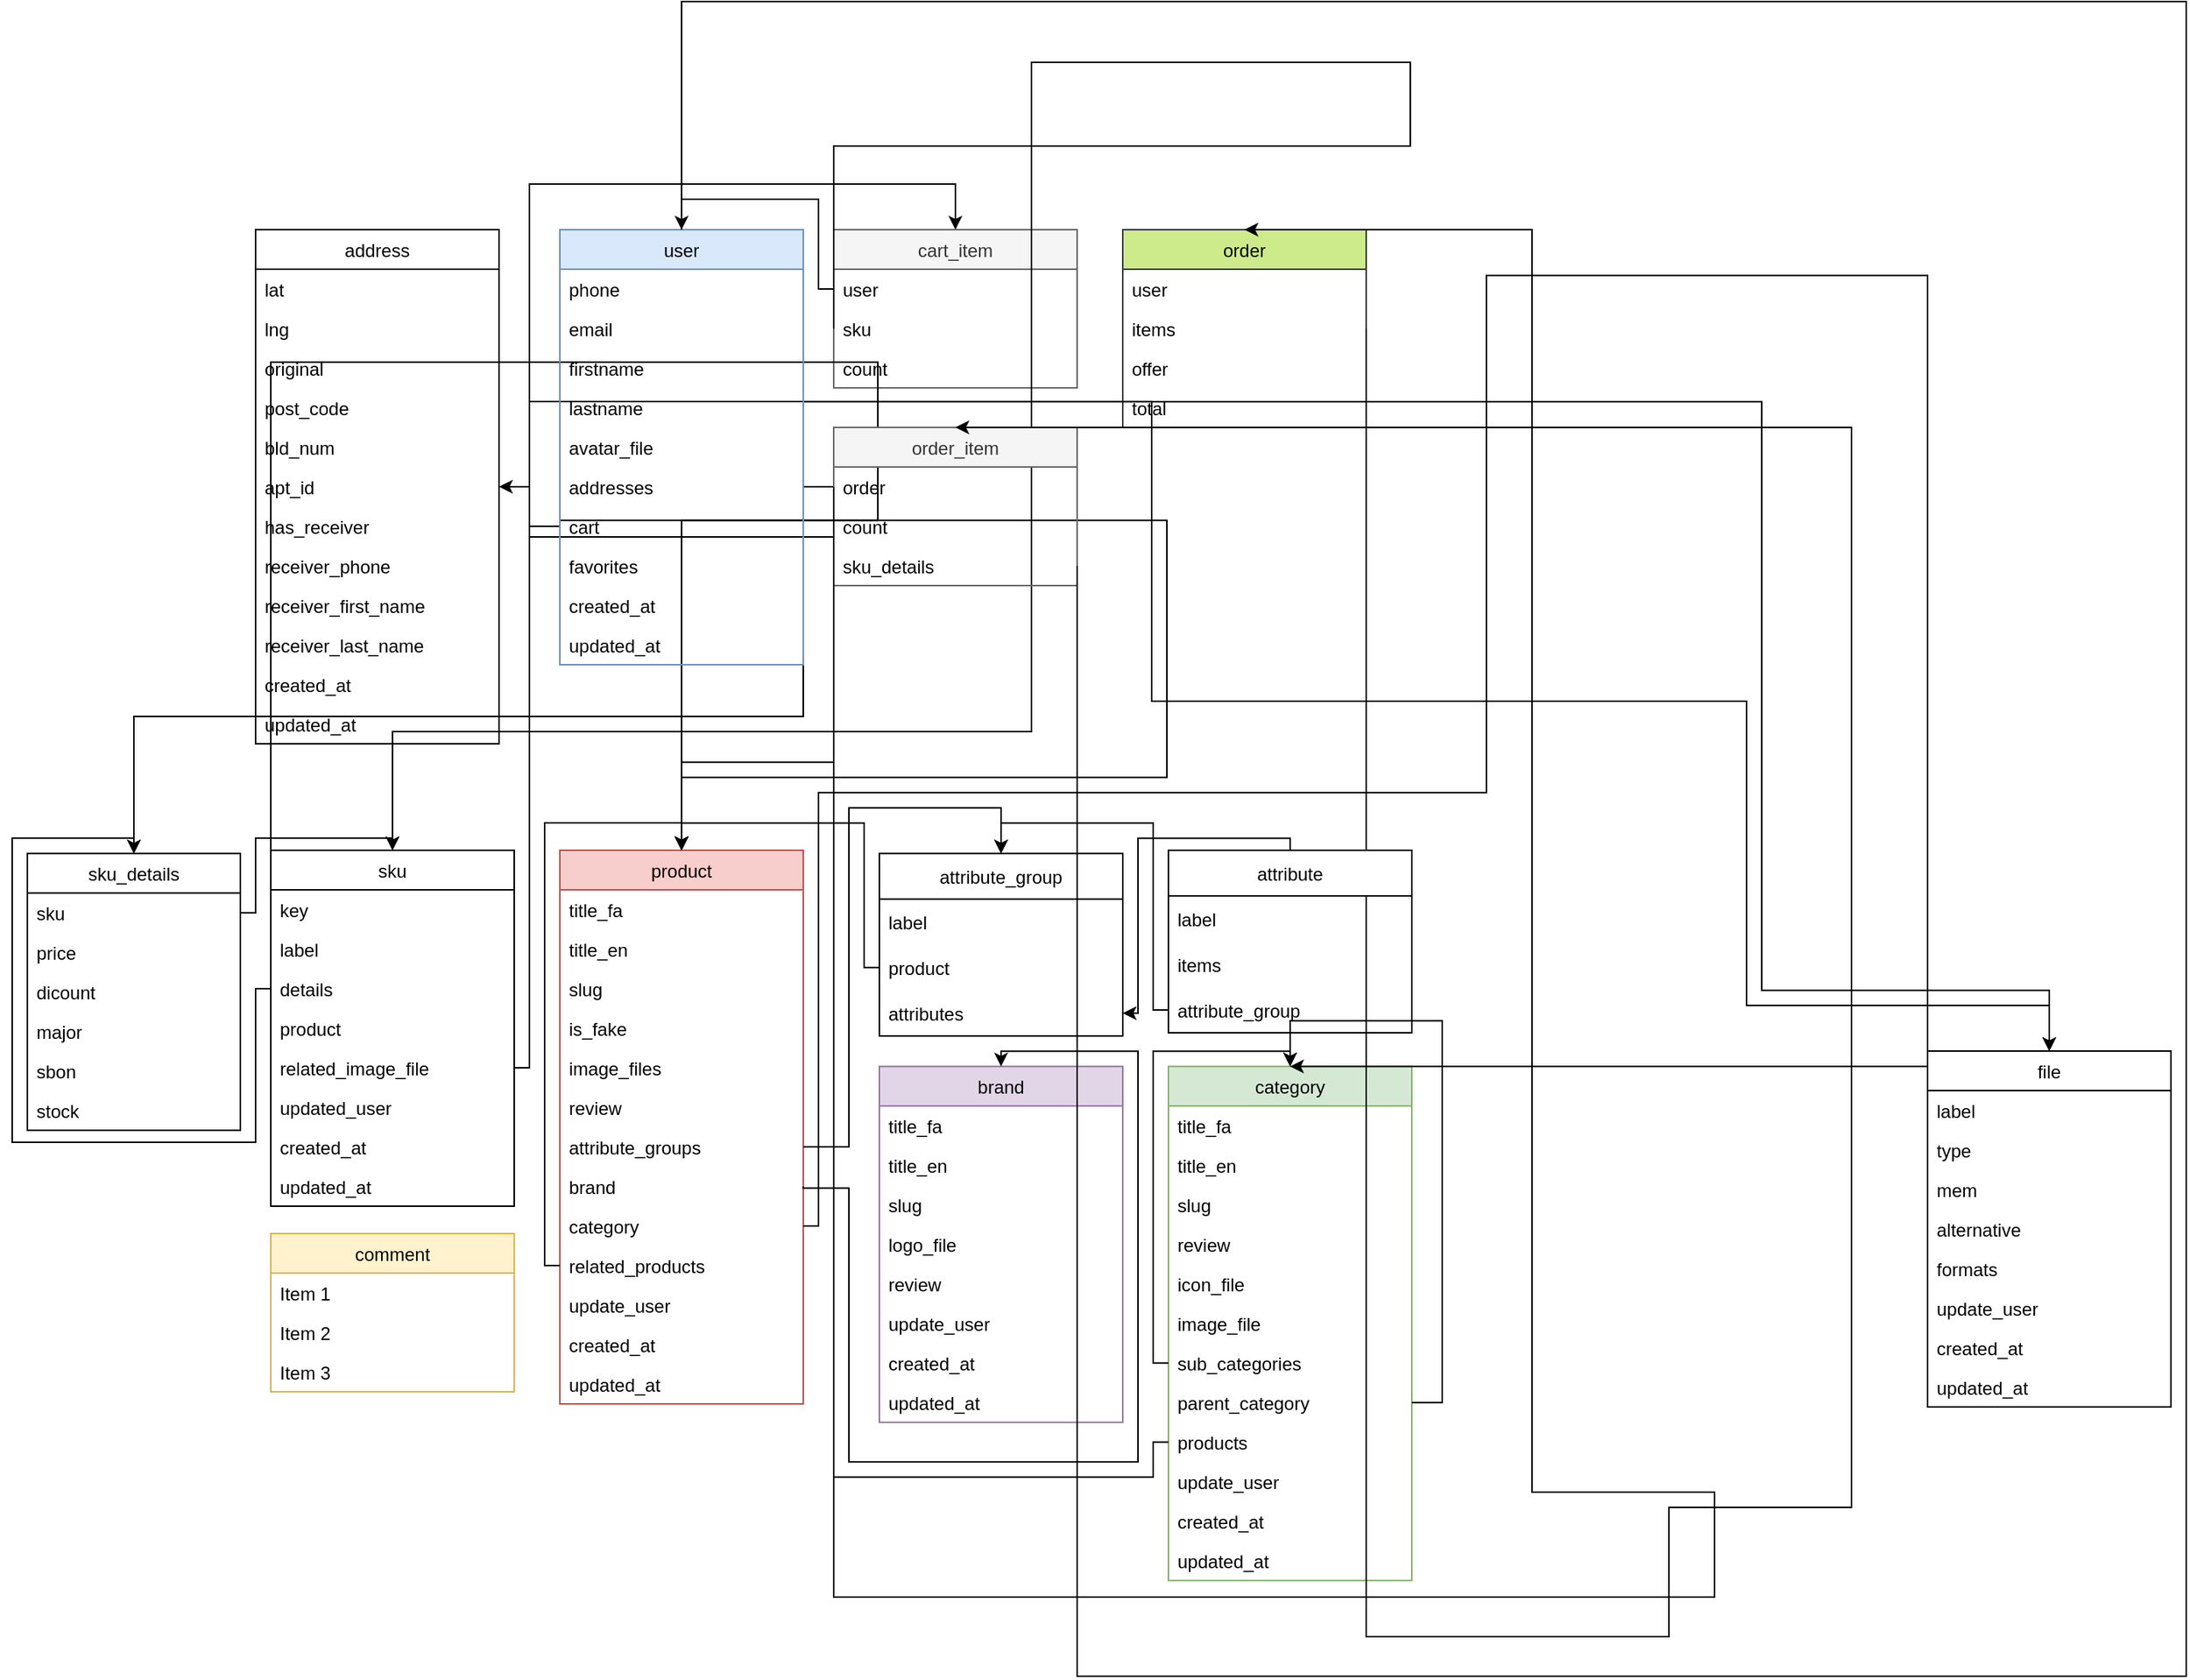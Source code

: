 <mxfile version="16.1.0" type="github">
  <diagram id="C5RBs43oDa-KdzZeNtuy" name="Page-1">
    <mxGraphModel dx="2568" dy="503" grid="1" gridSize="10" guides="1" tooltips="1" connect="1" arrows="1" fold="1" page="1" pageScale="1" pageWidth="1654" pageHeight="1169" math="0" shadow="0">
      <root>
        <mxCell id="WIyWlLk6GJQsqaUBKTNV-0" />
        <mxCell id="WIyWlLk6GJQsqaUBKTNV-1" parent="WIyWlLk6GJQsqaUBKTNV-0" />
        <mxCell id="AX2P9v-LNy21JHfI5INp-10" value="category" style="swimlane;fontStyle=0;childLayout=stackLayout;horizontal=1;startSize=26;fillColor=#d5e8d4;horizontalStack=0;resizeParent=1;resizeParentMax=0;resizeLast=0;collapsible=1;marginBottom=0;strokeColor=#82b366;" vertex="1" parent="WIyWlLk6GJQsqaUBKTNV-1">
          <mxGeometry x="710" y="780.13" width="160" height="338" as="geometry" />
        </mxCell>
        <mxCell id="AX2P9v-LNy21JHfI5INp-11" value="title_fa" style="text;strokeColor=none;fillColor=none;align=left;verticalAlign=top;spacingLeft=4;spacingRight=4;overflow=hidden;rotatable=0;points=[[0,0.5],[1,0.5]];portConstraint=eastwest;" vertex="1" parent="AX2P9v-LNy21JHfI5INp-10">
          <mxGeometry y="26" width="160" height="26" as="geometry" />
        </mxCell>
        <mxCell id="AX2P9v-LNy21JHfI5INp-12" value="title_en" style="text;strokeColor=none;fillColor=none;align=left;verticalAlign=top;spacingLeft=4;spacingRight=4;overflow=hidden;rotatable=0;points=[[0,0.5],[1,0.5]];portConstraint=eastwest;" vertex="1" parent="AX2P9v-LNy21JHfI5INp-10">
          <mxGeometry y="52" width="160" height="26" as="geometry" />
        </mxCell>
        <mxCell id="AX2P9v-LNy21JHfI5INp-13" value="slug" style="text;strokeColor=none;fillColor=none;align=left;verticalAlign=top;spacingLeft=4;spacingRight=4;overflow=hidden;rotatable=0;points=[[0,0.5],[1,0.5]];portConstraint=eastwest;" vertex="1" parent="AX2P9v-LNy21JHfI5INp-10">
          <mxGeometry y="78" width="160" height="26" as="geometry" />
        </mxCell>
        <mxCell id="rH6lZKR-5S6QWdBcWnSk-42" value="review" style="text;strokeColor=none;fillColor=none;align=left;verticalAlign=top;spacingLeft=4;spacingRight=4;overflow=hidden;rotatable=0;points=[[0,0.5],[1,0.5]];portConstraint=eastwest;" vertex="1" parent="AX2P9v-LNy21JHfI5INp-10">
          <mxGeometry y="104" width="160" height="26" as="geometry" />
        </mxCell>
        <mxCell id="rH6lZKR-5S6QWdBcWnSk-41" style="edgeStyle=orthogonalEdgeStyle;rounded=0;orthogonalLoop=1;jettySize=auto;html=1;exitX=1;exitY=0.5;exitDx=0;exitDy=0;entryX=0.5;entryY=0;entryDx=0;entryDy=0;" edge="1" parent="AX2P9v-LNy21JHfI5INp-10" source="rH6lZKR-5S6QWdBcWnSk-38" target="AX2P9v-LNy21JHfI5INp-10">
          <mxGeometry relative="1" as="geometry">
            <Array as="points">
              <mxPoint x="180" y="221" />
              <mxPoint x="180" y="-30" />
              <mxPoint x="80" y="-30" />
            </Array>
          </mxGeometry>
        </mxCell>
        <mxCell id="rH6lZKR-5S6QWdBcWnSk-46" value="icon_file" style="text;strokeColor=none;fillColor=none;align=left;verticalAlign=top;spacingLeft=4;spacingRight=4;overflow=hidden;rotatable=0;points=[[0,0.5],[1,0.5]];portConstraint=eastwest;" vertex="1" parent="AX2P9v-LNy21JHfI5INp-10">
          <mxGeometry y="130" width="160" height="26" as="geometry" />
        </mxCell>
        <mxCell id="rH6lZKR-5S6QWdBcWnSk-44" value="image_file" style="text;strokeColor=none;fillColor=none;align=left;verticalAlign=top;spacingLeft=4;spacingRight=4;overflow=hidden;rotatable=0;points=[[0,0.5],[1,0.5]];portConstraint=eastwest;" vertex="1" parent="AX2P9v-LNy21JHfI5INp-10">
          <mxGeometry y="156" width="160" height="26" as="geometry" />
        </mxCell>
        <mxCell id="rH6lZKR-5S6QWdBcWnSk-39" value="sub_categories" style="text;strokeColor=none;fillColor=none;align=left;verticalAlign=top;spacingLeft=4;spacingRight=4;overflow=hidden;rotatable=0;points=[[0,0.5],[1,0.5]];portConstraint=eastwest;" vertex="1" parent="AX2P9v-LNy21JHfI5INp-10">
          <mxGeometry y="182" width="160" height="26" as="geometry" />
        </mxCell>
        <mxCell id="rH6lZKR-5S6QWdBcWnSk-38" value="parent_category" style="text;strokeColor=none;fillColor=none;align=left;verticalAlign=top;spacingLeft=4;spacingRight=4;overflow=hidden;rotatable=0;points=[[0,0.5],[1,0.5]];portConstraint=eastwest;" vertex="1" parent="AX2P9v-LNy21JHfI5INp-10">
          <mxGeometry y="208" width="160" height="26" as="geometry" />
        </mxCell>
        <mxCell id="rH6lZKR-5S6QWdBcWnSk-104" value="products" style="text;strokeColor=none;fillColor=none;align=left;verticalAlign=top;spacingLeft=4;spacingRight=4;overflow=hidden;rotatable=0;points=[[0,0.5],[1,0.5]];portConstraint=eastwest;" vertex="1" parent="AX2P9v-LNy21JHfI5INp-10">
          <mxGeometry y="234" width="160" height="26" as="geometry" />
        </mxCell>
        <mxCell id="rH6lZKR-5S6QWdBcWnSk-56" value="update_user" style="text;strokeColor=none;fillColor=none;align=left;verticalAlign=top;spacingLeft=4;spacingRight=4;overflow=hidden;rotatable=0;points=[[0,0.5],[1,0.5]];portConstraint=eastwest;" vertex="1" parent="AX2P9v-LNy21JHfI5INp-10">
          <mxGeometry y="260" width="160" height="26" as="geometry" />
        </mxCell>
        <mxCell id="rH6lZKR-5S6QWdBcWnSk-58" value="created_at" style="text;strokeColor=none;fillColor=none;align=left;verticalAlign=top;spacingLeft=4;spacingRight=4;overflow=hidden;rotatable=0;points=[[0,0.5],[1,0.5]];portConstraint=eastwest;" vertex="1" parent="AX2P9v-LNy21JHfI5INp-10">
          <mxGeometry y="286" width="160" height="26" as="geometry" />
        </mxCell>
        <mxCell id="rH6lZKR-5S6QWdBcWnSk-57" value="updated_at" style="text;strokeColor=none;fillColor=none;align=left;verticalAlign=top;spacingLeft=4;spacingRight=4;overflow=hidden;rotatable=0;points=[[0,0.5],[1,0.5]];portConstraint=eastwest;" vertex="1" parent="AX2P9v-LNy21JHfI5INp-10">
          <mxGeometry y="312" width="160" height="26" as="geometry" />
        </mxCell>
        <mxCell id="rH6lZKR-5S6QWdBcWnSk-40" style="edgeStyle=orthogonalEdgeStyle;rounded=0;orthogonalLoop=1;jettySize=auto;html=1;entryX=0.5;entryY=0;entryDx=0;entryDy=0;" edge="1" parent="AX2P9v-LNy21JHfI5INp-10" target="AX2P9v-LNy21JHfI5INp-10">
          <mxGeometry relative="1" as="geometry">
            <mxPoint y="195" as="sourcePoint" />
            <Array as="points">
              <mxPoint x="-10" y="195" />
              <mxPoint x="-10" y="-10" />
              <mxPoint x="80" y="-10" />
            </Array>
          </mxGeometry>
        </mxCell>
        <mxCell id="AX2P9v-LNy21JHfI5INp-14" value="comment" style="swimlane;fontStyle=0;childLayout=stackLayout;horizontal=1;startSize=26;fillColor=#fff2cc;horizontalStack=0;resizeParent=1;resizeParentMax=0;resizeLast=0;collapsible=1;marginBottom=0;strokeColor=#d6b656;" vertex="1" parent="WIyWlLk6GJQsqaUBKTNV-1">
          <mxGeometry x="120" y="890.0" width="160" height="104" as="geometry" />
        </mxCell>
        <mxCell id="AX2P9v-LNy21JHfI5INp-15" value="Item 1" style="text;strokeColor=none;fillColor=none;align=left;verticalAlign=top;spacingLeft=4;spacingRight=4;overflow=hidden;rotatable=0;points=[[0,0.5],[1,0.5]];portConstraint=eastwest;" vertex="1" parent="AX2P9v-LNy21JHfI5INp-14">
          <mxGeometry y="26" width="160" height="26" as="geometry" />
        </mxCell>
        <mxCell id="AX2P9v-LNy21JHfI5INp-16" value="Item 2" style="text;strokeColor=none;fillColor=none;align=left;verticalAlign=top;spacingLeft=4;spacingRight=4;overflow=hidden;rotatable=0;points=[[0,0.5],[1,0.5]];portConstraint=eastwest;" vertex="1" parent="AX2P9v-LNy21JHfI5INp-14">
          <mxGeometry y="52" width="160" height="26" as="geometry" />
        </mxCell>
        <mxCell id="AX2P9v-LNy21JHfI5INp-17" value="Item 3" style="text;strokeColor=none;fillColor=none;align=left;verticalAlign=top;spacingLeft=4;spacingRight=4;overflow=hidden;rotatable=0;points=[[0,0.5],[1,0.5]];portConstraint=eastwest;" vertex="1" parent="AX2P9v-LNy21JHfI5INp-14">
          <mxGeometry y="78" width="160" height="26" as="geometry" />
        </mxCell>
        <mxCell id="AX2P9v-LNy21JHfI5INp-18" value="brand" style="swimlane;fontStyle=0;childLayout=stackLayout;horizontal=1;startSize=26;fillColor=#e1d5e7;horizontalStack=0;resizeParent=1;resizeParentMax=0;resizeLast=0;collapsible=1;marginBottom=0;strokeColor=#9673a6;" vertex="1" parent="WIyWlLk6GJQsqaUBKTNV-1">
          <mxGeometry x="520" y="780.13" width="160" height="234" as="geometry" />
        </mxCell>
        <mxCell id="AX2P9v-LNy21JHfI5INp-19" value="title_fa" style="text;strokeColor=none;fillColor=none;align=left;verticalAlign=top;spacingLeft=4;spacingRight=4;overflow=hidden;rotatable=0;points=[[0,0.5],[1,0.5]];portConstraint=eastwest;" vertex="1" parent="AX2P9v-LNy21JHfI5INp-18">
          <mxGeometry y="26" width="160" height="26" as="geometry" />
        </mxCell>
        <mxCell id="AX2P9v-LNy21JHfI5INp-20" value="title_en" style="text;strokeColor=none;fillColor=none;align=left;verticalAlign=top;spacingLeft=4;spacingRight=4;overflow=hidden;rotatable=0;points=[[0,0.5],[1,0.5]];portConstraint=eastwest;" vertex="1" parent="AX2P9v-LNy21JHfI5INp-18">
          <mxGeometry y="52" width="160" height="26" as="geometry" />
        </mxCell>
        <mxCell id="AX2P9v-LNy21JHfI5INp-21" value="slug" style="text;strokeColor=none;fillColor=none;align=left;verticalAlign=top;spacingLeft=4;spacingRight=4;overflow=hidden;rotatable=0;points=[[0,0.5],[1,0.5]];portConstraint=eastwest;" vertex="1" parent="AX2P9v-LNy21JHfI5INp-18">
          <mxGeometry y="78" width="160" height="26" as="geometry" />
        </mxCell>
        <mxCell id="rH6lZKR-5S6QWdBcWnSk-47" value="logo_file" style="text;strokeColor=none;fillColor=none;align=left;verticalAlign=top;spacingLeft=4;spacingRight=4;overflow=hidden;rotatable=0;points=[[0,0.5],[1,0.5]];portConstraint=eastwest;" vertex="1" parent="AX2P9v-LNy21JHfI5INp-18">
          <mxGeometry y="104" width="160" height="26" as="geometry" />
        </mxCell>
        <mxCell id="rH6lZKR-5S6QWdBcWnSk-43" value="review" style="text;strokeColor=none;fillColor=none;align=left;verticalAlign=top;spacingLeft=4;spacingRight=4;overflow=hidden;rotatable=0;points=[[0,0.5],[1,0.5]];portConstraint=eastwest;" vertex="1" parent="AX2P9v-LNy21JHfI5INp-18">
          <mxGeometry y="130" width="160" height="26" as="geometry" />
        </mxCell>
        <mxCell id="rH6lZKR-5S6QWdBcWnSk-55" value="update_user" style="text;strokeColor=none;fillColor=none;align=left;verticalAlign=top;spacingLeft=4;spacingRight=4;overflow=hidden;rotatable=0;points=[[0,0.5],[1,0.5]];portConstraint=eastwest;" vertex="1" parent="AX2P9v-LNy21JHfI5INp-18">
          <mxGeometry y="156" width="160" height="26" as="geometry" />
        </mxCell>
        <mxCell id="rH6lZKR-5S6QWdBcWnSk-54" value="created_at" style="text;strokeColor=none;fillColor=none;align=left;verticalAlign=top;spacingLeft=4;spacingRight=4;overflow=hidden;rotatable=0;points=[[0,0.5],[1,0.5]];portConstraint=eastwest;" vertex="1" parent="AX2P9v-LNy21JHfI5INp-18">
          <mxGeometry y="182" width="160" height="26" as="geometry" />
        </mxCell>
        <mxCell id="rH6lZKR-5S6QWdBcWnSk-53" value="updated_at" style="text;strokeColor=none;fillColor=none;align=left;verticalAlign=top;spacingLeft=4;spacingRight=4;overflow=hidden;rotatable=0;points=[[0,0.5],[1,0.5]];portConstraint=eastwest;" vertex="1" parent="AX2P9v-LNy21JHfI5INp-18">
          <mxGeometry y="208" width="160" height="26" as="geometry" />
        </mxCell>
        <mxCell id="AX2P9v-LNy21JHfI5INp-22" value="address" style="swimlane;fontStyle=0;childLayout=stackLayout;horizontal=1;startSize=26;fillColor=none;horizontalStack=0;resizeParent=1;resizeParentMax=0;resizeLast=0;collapsible=1;marginBottom=0;" vertex="1" parent="WIyWlLk6GJQsqaUBKTNV-1">
          <mxGeometry x="110" y="230" width="160" height="338" as="geometry" />
        </mxCell>
        <mxCell id="AX2P9v-LNy21JHfI5INp-23" value="lat" style="text;strokeColor=none;fillColor=none;align=left;verticalAlign=top;spacingLeft=4;spacingRight=4;overflow=hidden;rotatable=0;points=[[0,0.5],[1,0.5]];portConstraint=eastwest;" vertex="1" parent="AX2P9v-LNy21JHfI5INp-22">
          <mxGeometry y="26" width="160" height="26" as="geometry" />
        </mxCell>
        <mxCell id="AX2P9v-LNy21JHfI5INp-24" value="lng" style="text;strokeColor=none;fillColor=none;align=left;verticalAlign=top;spacingLeft=4;spacingRight=4;overflow=hidden;rotatable=0;points=[[0,0.5],[1,0.5]];portConstraint=eastwest;" vertex="1" parent="AX2P9v-LNy21JHfI5INp-22">
          <mxGeometry y="52" width="160" height="26" as="geometry" />
        </mxCell>
        <mxCell id="AX2P9v-LNy21JHfI5INp-25" value="original" style="text;strokeColor=none;fillColor=none;align=left;verticalAlign=top;spacingLeft=4;spacingRight=4;overflow=hidden;rotatable=0;points=[[0,0.5],[1,0.5]];portConstraint=eastwest;" vertex="1" parent="AX2P9v-LNy21JHfI5INp-22">
          <mxGeometry y="78" width="160" height="26" as="geometry" />
        </mxCell>
        <mxCell id="rH6lZKR-5S6QWdBcWnSk-69" value="post_code" style="text;strokeColor=none;fillColor=none;align=left;verticalAlign=top;spacingLeft=4;spacingRight=4;overflow=hidden;rotatable=0;points=[[0,0.5],[1,0.5]];portConstraint=eastwest;" vertex="1" parent="AX2P9v-LNy21JHfI5INp-22">
          <mxGeometry y="104" width="160" height="26" as="geometry" />
        </mxCell>
        <mxCell id="rH6lZKR-5S6QWdBcWnSk-71" value="bld_num" style="text;strokeColor=none;fillColor=none;align=left;verticalAlign=top;spacingLeft=4;spacingRight=4;overflow=hidden;rotatable=0;points=[[0,0.5],[1,0.5]];portConstraint=eastwest;" vertex="1" parent="AX2P9v-LNy21JHfI5INp-22">
          <mxGeometry y="130" width="160" height="26" as="geometry" />
        </mxCell>
        <mxCell id="rH6lZKR-5S6QWdBcWnSk-70" value="apt_id" style="text;strokeColor=none;fillColor=none;align=left;verticalAlign=top;spacingLeft=4;spacingRight=4;overflow=hidden;rotatable=0;points=[[0,0.5],[1,0.5]];portConstraint=eastwest;" vertex="1" parent="AX2P9v-LNy21JHfI5INp-22">
          <mxGeometry y="156" width="160" height="26" as="geometry" />
        </mxCell>
        <mxCell id="rH6lZKR-5S6QWdBcWnSk-73" value="has_receiver" style="text;strokeColor=none;fillColor=none;align=left;verticalAlign=top;spacingLeft=4;spacingRight=4;overflow=hidden;rotatable=0;points=[[0,0.5],[1,0.5]];portConstraint=eastwest;" vertex="1" parent="AX2P9v-LNy21JHfI5INp-22">
          <mxGeometry y="182" width="160" height="26" as="geometry" />
        </mxCell>
        <mxCell id="rH6lZKR-5S6QWdBcWnSk-75" value="receiver_phone" style="text;strokeColor=none;fillColor=none;align=left;verticalAlign=top;spacingLeft=4;spacingRight=4;overflow=hidden;rotatable=0;points=[[0,0.5],[1,0.5]];portConstraint=eastwest;" vertex="1" parent="AX2P9v-LNy21JHfI5INp-22">
          <mxGeometry y="208" width="160" height="26" as="geometry" />
        </mxCell>
        <mxCell id="rH6lZKR-5S6QWdBcWnSk-72" value="receiver_first_name" style="text;strokeColor=none;fillColor=none;align=left;verticalAlign=top;spacingLeft=4;spacingRight=4;overflow=hidden;rotatable=0;points=[[0,0.5],[1,0.5]];portConstraint=eastwest;" vertex="1" parent="AX2P9v-LNy21JHfI5INp-22">
          <mxGeometry y="234" width="160" height="26" as="geometry" />
        </mxCell>
        <mxCell id="rH6lZKR-5S6QWdBcWnSk-74" value="receiver_last_name" style="text;strokeColor=none;fillColor=none;align=left;verticalAlign=top;spacingLeft=4;spacingRight=4;overflow=hidden;rotatable=0;points=[[0,0.5],[1,0.5]];portConstraint=eastwest;" vertex="1" parent="AX2P9v-LNy21JHfI5INp-22">
          <mxGeometry y="260" width="160" height="26" as="geometry" />
        </mxCell>
        <mxCell id="rH6lZKR-5S6QWdBcWnSk-86" value="created_at" style="text;strokeColor=none;fillColor=none;align=left;verticalAlign=top;spacingLeft=4;spacingRight=4;overflow=hidden;rotatable=0;points=[[0,0.5],[1,0.5]];portConstraint=eastwest;" vertex="1" parent="AX2P9v-LNy21JHfI5INp-22">
          <mxGeometry y="286" width="160" height="26" as="geometry" />
        </mxCell>
        <mxCell id="rH6lZKR-5S6QWdBcWnSk-85" value="updated_at" style="text;strokeColor=none;fillColor=none;align=left;verticalAlign=top;spacingLeft=4;spacingRight=4;overflow=hidden;rotatable=0;points=[[0,0.5],[1,0.5]];portConstraint=eastwest;" vertex="1" parent="AX2P9v-LNy21JHfI5INp-22">
          <mxGeometry y="312" width="160" height="26" as="geometry" />
        </mxCell>
        <mxCell id="AX2P9v-LNy21JHfI5INp-26" value="order" style="swimlane;fontStyle=0;childLayout=stackLayout;horizontal=1;startSize=26;fillColor=#cdeb8b;horizontalStack=0;resizeParent=1;resizeParentMax=0;resizeLast=0;collapsible=1;marginBottom=0;strokeColor=#36393d;" vertex="1" parent="WIyWlLk6GJQsqaUBKTNV-1">
          <mxGeometry x="680" y="230" width="160" height="130" as="geometry" />
        </mxCell>
        <mxCell id="AX2P9v-LNy21JHfI5INp-27" value="user" style="text;strokeColor=none;fillColor=none;align=left;verticalAlign=top;spacingLeft=4;spacingRight=4;overflow=hidden;rotatable=0;points=[[0,0.5],[1,0.5]];portConstraint=eastwest;" vertex="1" parent="AX2P9v-LNy21JHfI5INp-26">
          <mxGeometry y="26" width="160" height="26" as="geometry" />
        </mxCell>
        <mxCell id="rH6lZKR-5S6QWdBcWnSk-111" value="items" style="text;strokeColor=none;fillColor=none;align=left;verticalAlign=top;spacingLeft=4;spacingRight=4;overflow=hidden;rotatable=0;points=[[0,0.5],[1,0.5]];portConstraint=eastwest;" vertex="1" parent="AX2P9v-LNy21JHfI5INp-26">
          <mxGeometry y="52" width="160" height="26" as="geometry" />
        </mxCell>
        <mxCell id="AX2P9v-LNy21JHfI5INp-28" value="offer" style="text;strokeColor=none;fillColor=none;align=left;verticalAlign=top;spacingLeft=4;spacingRight=4;overflow=hidden;rotatable=0;points=[[0,0.5],[1,0.5]];portConstraint=eastwest;" vertex="1" parent="AX2P9v-LNy21JHfI5INp-26">
          <mxGeometry y="78" width="160" height="26" as="geometry" />
        </mxCell>
        <mxCell id="AX2P9v-LNy21JHfI5INp-29" value="total" style="text;strokeColor=none;fillColor=none;align=left;verticalAlign=top;spacingLeft=4;spacingRight=4;overflow=hidden;rotatable=0;points=[[0,0.5],[1,0.5]];portConstraint=eastwest;" vertex="1" parent="AX2P9v-LNy21JHfI5INp-26">
          <mxGeometry y="104" width="160" height="26" as="geometry" />
        </mxCell>
        <mxCell id="AX2P9v-LNy21JHfI5INp-30" value="sku" style="swimlane;fontStyle=0;childLayout=stackLayout;horizontal=1;startSize=26;fillColor=none;horizontalStack=0;resizeParent=1;resizeParentMax=0;resizeLast=0;collapsible=1;marginBottom=0;" vertex="1" parent="WIyWlLk6GJQsqaUBKTNV-1">
          <mxGeometry x="120" y="638.04" width="160" height="234" as="geometry" />
        </mxCell>
        <mxCell id="AX2P9v-LNy21JHfI5INp-31" value="key" style="text;strokeColor=none;fillColor=none;align=left;verticalAlign=top;spacingLeft=4;spacingRight=4;overflow=hidden;rotatable=0;points=[[0,0.5],[1,0.5]];portConstraint=eastwest;" vertex="1" parent="AX2P9v-LNy21JHfI5INp-30">
          <mxGeometry y="26" width="160" height="26" as="geometry" />
        </mxCell>
        <mxCell id="AX2P9v-LNy21JHfI5INp-32" value="label" style="text;strokeColor=none;fillColor=none;align=left;verticalAlign=top;spacingLeft=4;spacingRight=4;overflow=hidden;rotatable=0;points=[[0,0.5],[1,0.5]];portConstraint=eastwest;" vertex="1" parent="AX2P9v-LNy21JHfI5INp-30">
          <mxGeometry y="52" width="160" height="26" as="geometry" />
        </mxCell>
        <mxCell id="rH6lZKR-5S6QWdBcWnSk-26" value="details" style="text;strokeColor=none;fillColor=none;align=left;verticalAlign=top;spacingLeft=4;spacingRight=4;overflow=hidden;rotatable=0;points=[[0,0.5],[1,0.5]];portConstraint=eastwest;" vertex="1" parent="AX2P9v-LNy21JHfI5INp-30">
          <mxGeometry y="78" width="160" height="26" as="geometry" />
        </mxCell>
        <mxCell id="rH6lZKR-5S6QWdBcWnSk-32" value="product" style="text;strokeColor=none;fillColor=none;align=left;verticalAlign=top;spacingLeft=4;spacingRight=4;overflow=hidden;rotatable=0;points=[[0,0.5],[1,0.5]];portConstraint=eastwest;" vertex="1" parent="AX2P9v-LNy21JHfI5INp-30">
          <mxGeometry y="104" width="160" height="26" as="geometry" />
        </mxCell>
        <mxCell id="AX2P9v-LNy21JHfI5INp-33" value="related_image_file" style="text;strokeColor=none;fillColor=none;align=left;verticalAlign=top;spacingLeft=4;spacingRight=4;overflow=hidden;rotatable=0;points=[[0,0.5],[1,0.5]];portConstraint=eastwest;" vertex="1" parent="AX2P9v-LNy21JHfI5INp-30">
          <mxGeometry y="130" width="160" height="26" as="geometry" />
        </mxCell>
        <mxCell id="rH6lZKR-5S6QWdBcWnSk-66" value="updated_user" style="text;strokeColor=none;fillColor=none;align=left;verticalAlign=top;spacingLeft=4;spacingRight=4;overflow=hidden;rotatable=0;points=[[0,0.5],[1,0.5]];portConstraint=eastwest;" vertex="1" parent="AX2P9v-LNy21JHfI5INp-30">
          <mxGeometry y="156" width="160" height="26" as="geometry" />
        </mxCell>
        <mxCell id="rH6lZKR-5S6QWdBcWnSk-67" value="created_at" style="text;strokeColor=none;fillColor=none;align=left;verticalAlign=top;spacingLeft=4;spacingRight=4;overflow=hidden;rotatable=0;points=[[0,0.5],[1,0.5]];portConstraint=eastwest;" vertex="1" parent="AX2P9v-LNy21JHfI5INp-30">
          <mxGeometry y="182" width="160" height="26" as="geometry" />
        </mxCell>
        <mxCell id="rH6lZKR-5S6QWdBcWnSk-68" value="updated_at" style="text;strokeColor=none;fillColor=none;align=left;verticalAlign=top;spacingLeft=4;spacingRight=4;overflow=hidden;rotatable=0;points=[[0,0.5],[1,0.5]];portConstraint=eastwest;" vertex="1" parent="AX2P9v-LNy21JHfI5INp-30">
          <mxGeometry y="208" width="160" height="26" as="geometry" />
        </mxCell>
        <mxCell id="rH6lZKR-5S6QWdBcWnSk-4" value="cart_item" style="swimlane;fontStyle=0;childLayout=stackLayout;horizontal=1;startSize=26;horizontalStack=0;resizeParent=1;resizeParentMax=0;resizeLast=0;collapsible=1;marginBottom=0;fillColor=#f5f5f5;fontColor=#333333;strokeColor=#666666;" vertex="1" parent="WIyWlLk6GJQsqaUBKTNV-1">
          <mxGeometry x="490" y="230" width="160" height="104" as="geometry" />
        </mxCell>
        <mxCell id="rH6lZKR-5S6QWdBcWnSk-5" value="user" style="text;strokeColor=none;fillColor=none;align=left;verticalAlign=top;spacingLeft=4;spacingRight=4;overflow=hidden;rotatable=0;points=[[0,0.5],[1,0.5]];portConstraint=eastwest;" vertex="1" parent="rH6lZKR-5S6QWdBcWnSk-4">
          <mxGeometry y="26" width="160" height="26" as="geometry" />
        </mxCell>
        <mxCell id="rH6lZKR-5S6QWdBcWnSk-6" value="sku" style="text;strokeColor=none;fillColor=none;align=left;verticalAlign=top;spacingLeft=4;spacingRight=4;overflow=hidden;rotatable=0;points=[[0,0.5],[1,0.5]];portConstraint=eastwest;" vertex="1" parent="rH6lZKR-5S6QWdBcWnSk-4">
          <mxGeometry y="52" width="160" height="26" as="geometry" />
        </mxCell>
        <mxCell id="rH6lZKR-5S6QWdBcWnSk-7" value="count" style="text;strokeColor=none;fillColor=none;align=left;verticalAlign=top;spacingLeft=4;spacingRight=4;overflow=hidden;rotatable=0;points=[[0,0.5],[1,0.5]];portConstraint=eastwest;" vertex="1" parent="rH6lZKR-5S6QWdBcWnSk-4">
          <mxGeometry y="78" width="160" height="26" as="geometry" />
        </mxCell>
        <mxCell id="AX2P9v-LNy21JHfI5INp-2" value="product" style="swimlane;fontStyle=0;childLayout=stackLayout;horizontal=1;startSize=26;fillColor=#f8cecc;horizontalStack=0;resizeParent=1;resizeParentMax=0;resizeLast=0;collapsible=1;marginBottom=0;strokeColor=#b85450;" vertex="1" parent="WIyWlLk6GJQsqaUBKTNV-1">
          <mxGeometry x="310" y="638.04" width="160" height="364" as="geometry">
            <mxRectangle x="120" y="200" width="70" height="26" as="alternateBounds" />
          </mxGeometry>
        </mxCell>
        <mxCell id="AX2P9v-LNy21JHfI5INp-3" value="title_fa" style="text;strokeColor=none;fillColor=none;align=left;verticalAlign=top;spacingLeft=4;spacingRight=4;overflow=hidden;rotatable=0;points=[[0,0.5],[1,0.5]];portConstraint=eastwest;" vertex="1" parent="AX2P9v-LNy21JHfI5INp-2">
          <mxGeometry y="26" width="160" height="26" as="geometry" />
        </mxCell>
        <mxCell id="AX2P9v-LNy21JHfI5INp-4" value="title_en" style="text;strokeColor=none;fillColor=none;align=left;verticalAlign=top;spacingLeft=4;spacingRight=4;overflow=hidden;rotatable=0;points=[[0,0.5],[1,0.5]];portConstraint=eastwest;" vertex="1" parent="AX2P9v-LNy21JHfI5INp-2">
          <mxGeometry y="52" width="160" height="26" as="geometry" />
        </mxCell>
        <mxCell id="AX2P9v-LNy21JHfI5INp-5" value="slug" style="text;strokeColor=none;fillColor=none;align=left;verticalAlign=top;spacingLeft=4;spacingRight=4;overflow=hidden;rotatable=0;points=[[0,0.5],[1,0.5]];portConstraint=eastwest;" vertex="1" parent="AX2P9v-LNy21JHfI5INp-2">
          <mxGeometry y="78" width="160" height="26" as="geometry" />
        </mxCell>
        <mxCell id="rH6lZKR-5S6QWdBcWnSk-21" value="is_fake" style="text;strokeColor=none;fillColor=none;align=left;verticalAlign=top;spacingLeft=4;spacingRight=4;overflow=hidden;rotatable=0;points=[[0,0.5],[1,0.5]];portConstraint=eastwest;" vertex="1" parent="AX2P9v-LNy21JHfI5INp-2">
          <mxGeometry y="104" width="160" height="26" as="geometry" />
        </mxCell>
        <mxCell id="rH6lZKR-5S6QWdBcWnSk-45" value="image_files" style="text;strokeColor=none;fillColor=none;align=left;verticalAlign=top;spacingLeft=4;spacingRight=4;overflow=hidden;rotatable=0;points=[[0,0.5],[1,0.5]];portConstraint=eastwest;" vertex="1" parent="AX2P9v-LNy21JHfI5INp-2">
          <mxGeometry y="130" width="160" height="26" as="geometry" />
        </mxCell>
        <mxCell id="rH6lZKR-5S6QWdBcWnSk-16" value="review" style="text;strokeColor=none;fillColor=none;align=left;verticalAlign=top;spacingLeft=4;spacingRight=4;overflow=hidden;rotatable=0;points=[[0,0.5],[1,0.5]];portConstraint=eastwest;" vertex="1" parent="AX2P9v-LNy21JHfI5INp-2">
          <mxGeometry y="156" width="160" height="26" as="geometry" />
        </mxCell>
        <mxCell id="rH6lZKR-5S6QWdBcWnSk-125" value="attribute_groups" style="text;strokeColor=none;fillColor=none;align=left;verticalAlign=top;spacingLeft=4;spacingRight=4;overflow=hidden;rotatable=0;points=[[0,0.5],[1,0.5]];portConstraint=eastwest;" vertex="1" parent="AX2P9v-LNy21JHfI5INp-2">
          <mxGeometry y="182" width="160" height="26" as="geometry" />
        </mxCell>
        <mxCell id="rH6lZKR-5S6QWdBcWnSk-23" style="edgeStyle=orthogonalEdgeStyle;rounded=0;orthogonalLoop=1;jettySize=auto;html=1;entryX=0.5;entryY=0;entryDx=0;entryDy=0;exitX=0;exitY=0.5;exitDx=0;exitDy=0;" edge="1" parent="AX2P9v-LNy21JHfI5INp-2" source="rH6lZKR-5S6QWdBcWnSk-22" target="AX2P9v-LNy21JHfI5INp-2">
          <mxGeometry relative="1" as="geometry">
            <Array as="points">
              <mxPoint x="-10" y="273" />
              <mxPoint x="-10" y="-18" />
              <mxPoint x="80" y="-18" />
            </Array>
          </mxGeometry>
        </mxCell>
        <mxCell id="rH6lZKR-5S6QWdBcWnSk-24" value="brand" style="text;strokeColor=none;fillColor=none;align=left;verticalAlign=top;spacingLeft=4;spacingRight=4;overflow=hidden;rotatable=0;points=[[0,0.5],[1,0.5]];portConstraint=eastwest;" vertex="1" parent="AX2P9v-LNy21JHfI5INp-2">
          <mxGeometry y="208" width="160" height="26" as="geometry" />
        </mxCell>
        <mxCell id="rH6lZKR-5S6QWdBcWnSk-25" value="category" style="text;strokeColor=none;fillColor=none;align=left;verticalAlign=top;spacingLeft=4;spacingRight=4;overflow=hidden;rotatable=0;points=[[0,0.5],[1,0.5]];portConstraint=eastwest;" vertex="1" parent="AX2P9v-LNy21JHfI5INp-2">
          <mxGeometry y="234" width="160" height="26" as="geometry" />
        </mxCell>
        <mxCell id="rH6lZKR-5S6QWdBcWnSk-22" value="related_products" style="text;strokeColor=none;fillColor=none;align=left;verticalAlign=top;spacingLeft=4;spacingRight=4;overflow=hidden;rotatable=0;points=[[0,0.5],[1,0.5]];portConstraint=eastwest;" vertex="1" parent="AX2P9v-LNy21JHfI5INp-2">
          <mxGeometry y="260" width="160" height="26" as="geometry" />
        </mxCell>
        <mxCell id="rH6lZKR-5S6QWdBcWnSk-50" value="update_user" style="text;strokeColor=none;fillColor=none;align=left;verticalAlign=top;spacingLeft=4;spacingRight=4;overflow=hidden;rotatable=0;points=[[0,0.5],[1,0.5]];portConstraint=eastwest;" vertex="1" parent="AX2P9v-LNy21JHfI5INp-2">
          <mxGeometry y="286" width="160" height="26" as="geometry" />
        </mxCell>
        <mxCell id="rH6lZKR-5S6QWdBcWnSk-52" value="created_at" style="text;strokeColor=none;fillColor=none;align=left;verticalAlign=top;spacingLeft=4;spacingRight=4;overflow=hidden;rotatable=0;points=[[0,0.5],[1,0.5]];portConstraint=eastwest;" vertex="1" parent="AX2P9v-LNy21JHfI5INp-2">
          <mxGeometry y="312" width="160" height="26" as="geometry" />
        </mxCell>
        <mxCell id="rH6lZKR-5S6QWdBcWnSk-51" value="updated_at" style="text;strokeColor=none;fillColor=none;align=left;verticalAlign=top;spacingLeft=4;spacingRight=4;overflow=hidden;rotatable=0;points=[[0,0.5],[1,0.5]];portConstraint=eastwest;" vertex="1" parent="AX2P9v-LNy21JHfI5INp-2">
          <mxGeometry y="338" width="160" height="26" as="geometry" />
        </mxCell>
        <mxCell id="rH6lZKR-5S6QWdBcWnSk-17" value="file" style="swimlane;fontStyle=0;childLayout=stackLayout;horizontal=1;startSize=26;fillColor=none;horizontalStack=0;resizeParent=1;resizeParentMax=0;resizeLast=0;collapsible=1;marginBottom=0;" vertex="1" parent="WIyWlLk6GJQsqaUBKTNV-1">
          <mxGeometry x="1209" y="770.04" width="160" height="234" as="geometry" />
        </mxCell>
        <mxCell id="rH6lZKR-5S6QWdBcWnSk-18" value="label" style="text;strokeColor=none;fillColor=none;align=left;verticalAlign=top;spacingLeft=4;spacingRight=4;overflow=hidden;rotatable=0;points=[[0,0.5],[1,0.5]];portConstraint=eastwest;" vertex="1" parent="rH6lZKR-5S6QWdBcWnSk-17">
          <mxGeometry y="26" width="160" height="26" as="geometry" />
        </mxCell>
        <mxCell id="rH6lZKR-5S6QWdBcWnSk-35" value="type" style="text;strokeColor=none;fillColor=none;align=left;verticalAlign=top;spacingLeft=4;spacingRight=4;overflow=hidden;rotatable=0;points=[[0,0.5],[1,0.5]];portConstraint=eastwest;" vertex="1" parent="rH6lZKR-5S6QWdBcWnSk-17">
          <mxGeometry y="52" width="160" height="26" as="geometry" />
        </mxCell>
        <mxCell id="rH6lZKR-5S6QWdBcWnSk-36" value="mem" style="text;strokeColor=none;fillColor=none;align=left;verticalAlign=top;spacingLeft=4;spacingRight=4;overflow=hidden;rotatable=0;points=[[0,0.5],[1,0.5]];portConstraint=eastwest;" vertex="1" parent="rH6lZKR-5S6QWdBcWnSk-17">
          <mxGeometry y="78" width="160" height="26" as="geometry" />
        </mxCell>
        <mxCell id="rH6lZKR-5S6QWdBcWnSk-19" value="alternative" style="text;strokeColor=none;fillColor=none;align=left;verticalAlign=top;spacingLeft=4;spacingRight=4;overflow=hidden;rotatable=0;points=[[0,0.5],[1,0.5]];portConstraint=eastwest;" vertex="1" parent="rH6lZKR-5S6QWdBcWnSk-17">
          <mxGeometry y="104" width="160" height="26" as="geometry" />
        </mxCell>
        <mxCell id="rH6lZKR-5S6QWdBcWnSk-20" value="formats" style="text;strokeColor=none;fillColor=none;align=left;verticalAlign=top;spacingLeft=4;spacingRight=4;overflow=hidden;rotatable=0;points=[[0,0.5],[1,0.5]];portConstraint=eastwest;" vertex="1" parent="rH6lZKR-5S6QWdBcWnSk-17">
          <mxGeometry y="130" width="160" height="26" as="geometry" />
        </mxCell>
        <mxCell id="rH6lZKR-5S6QWdBcWnSk-59" value="update_user" style="text;strokeColor=none;fillColor=none;align=left;verticalAlign=top;spacingLeft=4;spacingRight=4;overflow=hidden;rotatable=0;points=[[0,0.5],[1,0.5]];portConstraint=eastwest;" vertex="1" parent="rH6lZKR-5S6QWdBcWnSk-17">
          <mxGeometry y="156" width="160" height="26" as="geometry" />
        </mxCell>
        <mxCell id="rH6lZKR-5S6QWdBcWnSk-61" value="created_at" style="text;strokeColor=none;fillColor=none;align=left;verticalAlign=top;spacingLeft=4;spacingRight=4;overflow=hidden;rotatable=0;points=[[0,0.5],[1,0.5]];portConstraint=eastwest;" vertex="1" parent="rH6lZKR-5S6QWdBcWnSk-17">
          <mxGeometry y="182" width="160" height="26" as="geometry" />
        </mxCell>
        <mxCell id="rH6lZKR-5S6QWdBcWnSk-60" value="updated_at" style="text;strokeColor=none;fillColor=none;align=left;verticalAlign=top;spacingLeft=4;spacingRight=4;overflow=hidden;rotatable=0;points=[[0,0.5],[1,0.5]];portConstraint=eastwest;" vertex="1" parent="rH6lZKR-5S6QWdBcWnSk-17">
          <mxGeometry y="208" width="160" height="26" as="geometry" />
        </mxCell>
        <mxCell id="rH6lZKR-5S6QWdBcWnSk-33" style="edgeStyle=orthogonalEdgeStyle;rounded=0;orthogonalLoop=1;jettySize=auto;html=1;exitX=0;exitY=0.5;exitDx=0;exitDy=0;" edge="1" parent="WIyWlLk6GJQsqaUBKTNV-1" source="rH6lZKR-5S6QWdBcWnSk-32" target="AX2P9v-LNy21JHfI5INp-2">
          <mxGeometry relative="1" as="geometry">
            <Array as="points">
              <mxPoint x="519" y="317.13" />
              <mxPoint x="519" y="421.13" />
              <mxPoint x="390" y="421.13" />
            </Array>
          </mxGeometry>
        </mxCell>
        <mxCell id="rH6lZKR-5S6QWdBcWnSk-34" style="edgeStyle=orthogonalEdgeStyle;rounded=0;orthogonalLoop=1;jettySize=auto;html=1;exitX=1;exitY=0.5;exitDx=0;exitDy=0;entryX=0.5;entryY=0;entryDx=0;entryDy=0;" edge="1" parent="WIyWlLk6GJQsqaUBKTNV-1" source="AX2P9v-LNy21JHfI5INp-33" target="rH6lZKR-5S6QWdBcWnSk-17">
          <mxGeometry relative="1" as="geometry">
            <Array as="points">
              <mxPoint x="290" y="781" />
              <mxPoint x="290" y="343" />
              <mxPoint x="699" y="343" />
              <mxPoint x="699" y="540" />
              <mxPoint x="1090" y="540" />
              <mxPoint x="1090" y="740" />
              <mxPoint x="1289" y="740" />
            </Array>
          </mxGeometry>
        </mxCell>
        <mxCell id="rH6lZKR-5S6QWdBcWnSk-48" style="edgeStyle=orthogonalEdgeStyle;rounded=0;orthogonalLoop=1;jettySize=auto;html=1;exitX=1;exitY=0.5;exitDx=0;exitDy=0;entryX=0.5;entryY=0;entryDx=0;entryDy=0;" edge="1" parent="WIyWlLk6GJQsqaUBKTNV-1" source="rH6lZKR-5S6QWdBcWnSk-24" target="AX2P9v-LNy21JHfI5INp-18">
          <mxGeometry relative="1" as="geometry">
            <Array as="points">
              <mxPoint x="470" y="860.13" />
              <mxPoint x="500" y="860.13" />
              <mxPoint x="500" y="1040.13" />
              <mxPoint x="690" y="1040.13" />
              <mxPoint x="690" y="770.13" />
              <mxPoint x="600" y="770.13" />
            </Array>
          </mxGeometry>
        </mxCell>
        <mxCell id="rH6lZKR-5S6QWdBcWnSk-49" style="edgeStyle=orthogonalEdgeStyle;rounded=0;orthogonalLoop=1;jettySize=auto;html=1;exitX=1;exitY=0.5;exitDx=0;exitDy=0;entryX=0.5;entryY=0;entryDx=0;entryDy=0;" edge="1" parent="WIyWlLk6GJQsqaUBKTNV-1" source="rH6lZKR-5S6QWdBcWnSk-25" target="AX2P9v-LNy21JHfI5INp-10">
          <mxGeometry relative="1" as="geometry">
            <mxPoint x="809" y="330.04" as="targetPoint" />
            <Array as="points">
              <mxPoint x="480" y="885.13" />
              <mxPoint x="480" y="600.13" />
              <mxPoint x="919" y="600.13" />
              <mxPoint x="919" y="260.13" />
              <mxPoint x="1209" y="260.13" />
            </Array>
          </mxGeometry>
        </mxCell>
        <mxCell id="rH6lZKR-5S6QWdBcWnSk-80" style="edgeStyle=orthogonalEdgeStyle;rounded=0;orthogonalLoop=1;jettySize=auto;html=1;exitX=0;exitY=0.5;exitDx=0;exitDy=0;entryX=0.5;entryY=0;entryDx=0;entryDy=0;" edge="1" parent="WIyWlLk6GJQsqaUBKTNV-1" source="rH6lZKR-5S6QWdBcWnSk-79" target="AX2P9v-LNy21JHfI5INp-2">
          <mxGeometry relative="1" as="geometry">
            <Array as="points">
              <mxPoint x="709" y="421.13" />
              <mxPoint x="709" y="590.13" />
              <mxPoint x="390" y="590.13" />
            </Array>
          </mxGeometry>
        </mxCell>
        <mxCell id="rH6lZKR-5S6QWdBcWnSk-81" style="edgeStyle=orthogonalEdgeStyle;rounded=0;orthogonalLoop=1;jettySize=auto;html=1;exitX=0;exitY=0.5;exitDx=0;exitDy=0;entryX=0.5;entryY=0;entryDx=0;entryDy=0;" edge="1" parent="WIyWlLk6GJQsqaUBKTNV-1" source="rH6lZKR-5S6QWdBcWnSk-78" target="rH6lZKR-5S6QWdBcWnSk-4">
          <mxGeometry relative="1" as="geometry">
            <mxPoint x="529" y="200.04" as="targetPoint" />
            <Array as="points">
              <mxPoint x="290" y="425" />
              <mxPoint x="290" y="200" />
              <mxPoint x="570" y="200" />
            </Array>
          </mxGeometry>
        </mxCell>
        <mxCell id="rH6lZKR-5S6QWdBcWnSk-82" style="edgeStyle=orthogonalEdgeStyle;rounded=0;orthogonalLoop=1;jettySize=auto;html=1;exitX=1;exitY=0.5;exitDx=0;exitDy=0;entryX=0.5;entryY=0;entryDx=0;entryDy=0;" edge="1" parent="WIyWlLk6GJQsqaUBKTNV-1" source="rH6lZKR-5S6QWdBcWnSk-63" target="rH6lZKR-5S6QWdBcWnSk-17">
          <mxGeometry relative="1" as="geometry">
            <mxPoint x="1059" y="1030.04" as="targetPoint" />
            <Array as="points">
              <mxPoint x="1100" y="343.13" />
              <mxPoint x="1100" y="730.13" />
              <mxPoint x="1289" y="730.13" />
            </Array>
          </mxGeometry>
        </mxCell>
        <mxCell id="rH6lZKR-5S6QWdBcWnSk-84" style="edgeStyle=orthogonalEdgeStyle;rounded=0;orthogonalLoop=1;jettySize=auto;html=1;exitX=1;exitY=0.5;exitDx=0;exitDy=0;" edge="1" parent="WIyWlLk6GJQsqaUBKTNV-1" source="rH6lZKR-5S6QWdBcWnSk-77" target="AX2P9v-LNy21JHfI5INp-22">
          <mxGeometry relative="1" as="geometry" />
        </mxCell>
        <mxCell id="rH6lZKR-5S6QWdBcWnSk-87" style="edgeStyle=orthogonalEdgeStyle;rounded=0;orthogonalLoop=1;jettySize=auto;html=1;exitX=0;exitY=0.5;exitDx=0;exitDy=0;entryX=0.5;entryY=0;entryDx=0;entryDy=0;" edge="1" parent="WIyWlLk6GJQsqaUBKTNV-1" source="rH6lZKR-5S6QWdBcWnSk-5" target="AX2P9v-LNy21JHfI5INp-6">
          <mxGeometry relative="1" as="geometry">
            <Array as="points">
              <mxPoint x="480" y="269" />
              <mxPoint x="480" y="210" />
              <mxPoint x="390" y="210" />
            </Array>
          </mxGeometry>
        </mxCell>
        <mxCell id="rH6lZKR-5S6QWdBcWnSk-88" style="edgeStyle=orthogonalEdgeStyle;rounded=0;orthogonalLoop=1;jettySize=auto;html=1;exitX=0;exitY=0.5;exitDx=0;exitDy=0;entryX=0.5;entryY=0;entryDx=0;entryDy=0;" edge="1" parent="WIyWlLk6GJQsqaUBKTNV-1" source="rH6lZKR-5S6QWdBcWnSk-6" target="AX2P9v-LNy21JHfI5INp-30">
          <mxGeometry relative="1" as="geometry">
            <Array as="points">
              <mxPoint x="869" y="175" />
              <mxPoint x="869" y="120" />
              <mxPoint x="620" y="120" />
              <mxPoint x="620" y="560" />
              <mxPoint x="200" y="560" />
            </Array>
          </mxGeometry>
        </mxCell>
        <mxCell id="rH6lZKR-5S6QWdBcWnSk-89" value="sku_details" style="swimlane;fontStyle=0;childLayout=stackLayout;horizontal=1;startSize=26;fillColor=none;horizontalStack=0;resizeParent=1;resizeParentMax=0;resizeLast=0;collapsible=1;marginBottom=0;" vertex="1" parent="WIyWlLk6GJQsqaUBKTNV-1">
          <mxGeometry x="-40" y="640.13" width="140" height="182" as="geometry" />
        </mxCell>
        <mxCell id="rH6lZKR-5S6QWdBcWnSk-90" value="sku" style="text;strokeColor=none;fillColor=none;align=left;verticalAlign=top;spacingLeft=4;spacingRight=4;overflow=hidden;rotatable=0;points=[[0,0.5],[1,0.5]];portConstraint=eastwest;" vertex="1" parent="rH6lZKR-5S6QWdBcWnSk-89">
          <mxGeometry y="26" width="140" height="26" as="geometry" />
        </mxCell>
        <mxCell id="rH6lZKR-5S6QWdBcWnSk-91" value="price" style="text;strokeColor=none;fillColor=none;align=left;verticalAlign=top;spacingLeft=4;spacingRight=4;overflow=hidden;rotatable=0;points=[[0,0.5],[1,0.5]];portConstraint=eastwest;" vertex="1" parent="rH6lZKR-5S6QWdBcWnSk-89">
          <mxGeometry y="52" width="140" height="26" as="geometry" />
        </mxCell>
        <mxCell id="rH6lZKR-5S6QWdBcWnSk-92" value="dicount" style="text;strokeColor=none;fillColor=none;align=left;verticalAlign=top;spacingLeft=4;spacingRight=4;overflow=hidden;rotatable=0;points=[[0,0.5],[1,0.5]];portConstraint=eastwest;" vertex="1" parent="rH6lZKR-5S6QWdBcWnSk-89">
          <mxGeometry y="78" width="140" height="26" as="geometry" />
        </mxCell>
        <mxCell id="rH6lZKR-5S6QWdBcWnSk-98" value="major" style="text;strokeColor=none;fillColor=none;align=left;verticalAlign=top;spacingLeft=4;spacingRight=4;overflow=hidden;rotatable=0;points=[[0,0.5],[1,0.5]];portConstraint=eastwest;" vertex="1" parent="rH6lZKR-5S6QWdBcWnSk-89">
          <mxGeometry y="104" width="140" height="26" as="geometry" />
        </mxCell>
        <mxCell id="rH6lZKR-5S6QWdBcWnSk-99" value="sbon" style="text;strokeColor=none;fillColor=none;align=left;verticalAlign=top;spacingLeft=4;spacingRight=4;overflow=hidden;rotatable=0;points=[[0,0.5],[1,0.5]];portConstraint=eastwest;" vertex="1" parent="rH6lZKR-5S6QWdBcWnSk-89">
          <mxGeometry y="130" width="140" height="26" as="geometry" />
        </mxCell>
        <mxCell id="rH6lZKR-5S6QWdBcWnSk-100" value="stock" style="text;strokeColor=none;fillColor=none;align=left;verticalAlign=top;spacingLeft=4;spacingRight=4;overflow=hidden;rotatable=0;points=[[0,0.5],[1,0.5]];portConstraint=eastwest;" vertex="1" parent="rH6lZKR-5S6QWdBcWnSk-89">
          <mxGeometry y="156" width="140" height="26" as="geometry" />
        </mxCell>
        <mxCell id="rH6lZKR-5S6QWdBcWnSk-105" style="edgeStyle=orthogonalEdgeStyle;rounded=0;orthogonalLoop=1;jettySize=auto;html=1;exitX=0;exitY=0.5;exitDx=0;exitDy=0;entryX=0.5;entryY=0;entryDx=0;entryDy=0;" edge="1" parent="WIyWlLk6GJQsqaUBKTNV-1" source="rH6lZKR-5S6QWdBcWnSk-104" target="AX2P9v-LNy21JHfI5INp-2">
          <mxGeometry relative="1" as="geometry">
            <mxPoint x="519" y="630.04" as="targetPoint" />
            <Array as="points">
              <mxPoint x="700" y="1027.13" />
              <mxPoint x="700" y="1050.13" />
              <mxPoint x="490" y="1050.13" />
              <mxPoint x="490" y="580.13" />
              <mxPoint x="390" y="580.13" />
            </Array>
          </mxGeometry>
        </mxCell>
        <mxCell id="rH6lZKR-5S6QWdBcWnSk-106" value="order_item" style="swimlane;fontStyle=0;childLayout=stackLayout;horizontal=1;startSize=26;horizontalStack=0;resizeParent=1;resizeParentMax=0;resizeLast=0;collapsible=1;marginBottom=0;fillColor=#f5f5f5;fontColor=#333333;strokeColor=#666666;" vertex="1" parent="WIyWlLk6GJQsqaUBKTNV-1">
          <mxGeometry x="490" y="360.0" width="160" height="104" as="geometry" />
        </mxCell>
        <mxCell id="rH6lZKR-5S6QWdBcWnSk-113" value="order" style="text;strokeColor=none;fillColor=none;align=left;verticalAlign=top;spacingLeft=4;spacingRight=4;overflow=hidden;rotatable=0;points=[[0,0.5],[1,0.5]];portConstraint=eastwest;" vertex="1" parent="rH6lZKR-5S6QWdBcWnSk-106">
          <mxGeometry y="26" width="160" height="26" as="geometry" />
        </mxCell>
        <mxCell id="rH6lZKR-5S6QWdBcWnSk-109" value="count" style="text;strokeColor=none;fillColor=none;align=left;verticalAlign=top;spacingLeft=4;spacingRight=4;overflow=hidden;rotatable=0;points=[[0,0.5],[1,0.5]];portConstraint=eastwest;" vertex="1" parent="rH6lZKR-5S6QWdBcWnSk-106">
          <mxGeometry y="52" width="160" height="26" as="geometry" />
        </mxCell>
        <mxCell id="rH6lZKR-5S6QWdBcWnSk-108" value="sku_details" style="text;strokeColor=none;fillColor=none;align=left;verticalAlign=top;spacingLeft=4;spacingRight=4;overflow=hidden;rotatable=0;points=[[0,0.5],[1,0.5]];portConstraint=eastwest;" vertex="1" parent="rH6lZKR-5S6QWdBcWnSk-106">
          <mxGeometry y="78" width="160" height="26" as="geometry" />
        </mxCell>
        <mxCell id="rH6lZKR-5S6QWdBcWnSk-110" style="edgeStyle=orthogonalEdgeStyle;rounded=0;orthogonalLoop=1;jettySize=auto;html=1;entryX=0.5;entryY=0;entryDx=0;entryDy=0;exitX=1;exitY=0.5;exitDx=0;exitDy=0;startArrow=none;" edge="1" parent="WIyWlLk6GJQsqaUBKTNV-1" source="AX2P9v-LNy21JHfI5INp-6" target="rH6lZKR-5S6QWdBcWnSk-89">
          <mxGeometry relative="1" as="geometry">
            <mxPoint x="1289" y="1142.04" as="sourcePoint" />
            <mxPoint x="429" y="-9.96" as="targetPoint" />
            <Array as="points">
              <mxPoint x="30" y="550" />
            </Array>
          </mxGeometry>
        </mxCell>
        <mxCell id="rH6lZKR-5S6QWdBcWnSk-112" style="edgeStyle=orthogonalEdgeStyle;rounded=0;orthogonalLoop=1;jettySize=auto;html=1;exitX=1;exitY=0.5;exitDx=0;exitDy=0;entryX=0.5;entryY=0;entryDx=0;entryDy=0;" edge="1" parent="WIyWlLk6GJQsqaUBKTNV-1" source="rH6lZKR-5S6QWdBcWnSk-111" target="rH6lZKR-5S6QWdBcWnSk-106">
          <mxGeometry relative="1" as="geometry">
            <Array as="points">
              <mxPoint x="1039" y="1155.04" />
              <mxPoint x="1039" y="1070.04" />
              <mxPoint x="1159" y="1070.04" />
            </Array>
          </mxGeometry>
        </mxCell>
        <mxCell id="rH6lZKR-5S6QWdBcWnSk-114" style="edgeStyle=orthogonalEdgeStyle;rounded=0;orthogonalLoop=1;jettySize=auto;html=1;exitX=0;exitY=0.5;exitDx=0;exitDy=0;entryX=0.5;entryY=0;entryDx=0;entryDy=0;" edge="1" parent="WIyWlLk6GJQsqaUBKTNV-1" source="rH6lZKR-5S6QWdBcWnSk-113" target="AX2P9v-LNy21JHfI5INp-26">
          <mxGeometry relative="1" as="geometry">
            <Array as="points">
              <mxPoint x="1069" y="1129.04" />
              <mxPoint x="1069" y="1060.04" />
              <mxPoint x="949" y="1060.04" />
            </Array>
          </mxGeometry>
        </mxCell>
        <mxCell id="rH6lZKR-5S6QWdBcWnSk-115" value="attribute_group" style="swimlane;fontStyle=0;childLayout=stackLayout;horizontal=1;startSize=30;horizontalStack=0;resizeParent=1;resizeParentMax=0;resizeLast=0;collapsible=1;marginBottom=0;" vertex="1" parent="WIyWlLk6GJQsqaUBKTNV-1">
          <mxGeometry x="520" y="640.13" width="160" height="120" as="geometry" />
        </mxCell>
        <mxCell id="rH6lZKR-5S6QWdBcWnSk-116" value="label" style="text;strokeColor=none;fillColor=none;align=left;verticalAlign=middle;spacingLeft=4;spacingRight=4;overflow=hidden;points=[[0,0.5],[1,0.5]];portConstraint=eastwest;rotatable=0;" vertex="1" parent="rH6lZKR-5S6QWdBcWnSk-115">
          <mxGeometry y="30" width="160" height="30" as="geometry" />
        </mxCell>
        <mxCell id="rH6lZKR-5S6QWdBcWnSk-117" value="product" style="text;strokeColor=none;fillColor=none;align=left;verticalAlign=middle;spacingLeft=4;spacingRight=4;overflow=hidden;points=[[0,0.5],[1,0.5]];portConstraint=eastwest;rotatable=0;" vertex="1" parent="rH6lZKR-5S6QWdBcWnSk-115">
          <mxGeometry y="60" width="160" height="30" as="geometry" />
        </mxCell>
        <mxCell id="rH6lZKR-5S6QWdBcWnSk-118" value="attributes" style="text;strokeColor=none;fillColor=none;align=left;verticalAlign=middle;spacingLeft=4;spacingRight=4;overflow=hidden;points=[[0,0.5],[1,0.5]];portConstraint=eastwest;rotatable=0;" vertex="1" parent="rH6lZKR-5S6QWdBcWnSk-115">
          <mxGeometry y="90" width="160" height="30" as="geometry" />
        </mxCell>
        <mxCell id="rH6lZKR-5S6QWdBcWnSk-123" style="edgeStyle=orthogonalEdgeStyle;rounded=0;orthogonalLoop=1;jettySize=auto;html=1;exitX=0.5;exitY=0;exitDx=0;exitDy=0;entryX=1;entryY=0.5;entryDx=0;entryDy=0;" edge="1" parent="WIyWlLk6GJQsqaUBKTNV-1" source="rH6lZKR-5S6QWdBcWnSk-119" target="rH6lZKR-5S6QWdBcWnSk-118">
          <mxGeometry relative="1" as="geometry">
            <Array as="points">
              <mxPoint x="790" y="630.13" />
              <mxPoint x="690" y="630.13" />
              <mxPoint x="690" y="745.13" />
            </Array>
          </mxGeometry>
        </mxCell>
        <mxCell id="rH6lZKR-5S6QWdBcWnSk-119" value="attribute" style="swimlane;fontStyle=0;childLayout=stackLayout;horizontal=1;startSize=30;horizontalStack=0;resizeParent=1;resizeParentMax=0;resizeLast=0;collapsible=1;marginBottom=0;" vertex="1" parent="WIyWlLk6GJQsqaUBKTNV-1">
          <mxGeometry x="710" y="638.04" width="160" height="120" as="geometry" />
        </mxCell>
        <mxCell id="rH6lZKR-5S6QWdBcWnSk-120" value="label" style="text;strokeColor=none;fillColor=none;align=left;verticalAlign=middle;spacingLeft=4;spacingRight=4;overflow=hidden;points=[[0,0.5],[1,0.5]];portConstraint=eastwest;rotatable=0;" vertex="1" parent="rH6lZKR-5S6QWdBcWnSk-119">
          <mxGeometry y="30" width="160" height="30" as="geometry" />
        </mxCell>
        <mxCell id="rH6lZKR-5S6QWdBcWnSk-122" value="items" style="text;strokeColor=none;fillColor=none;align=left;verticalAlign=middle;spacingLeft=4;spacingRight=4;overflow=hidden;points=[[0,0.5],[1,0.5]];portConstraint=eastwest;rotatable=0;" vertex="1" parent="rH6lZKR-5S6QWdBcWnSk-119">
          <mxGeometry y="60" width="160" height="30" as="geometry" />
        </mxCell>
        <mxCell id="rH6lZKR-5S6QWdBcWnSk-121" value="attribute_group" style="text;strokeColor=none;fillColor=none;align=left;verticalAlign=middle;spacingLeft=4;spacingRight=4;overflow=hidden;points=[[0,0.5],[1,0.5]];portConstraint=eastwest;rotatable=0;" vertex="1" parent="rH6lZKR-5S6QWdBcWnSk-119">
          <mxGeometry y="90" width="160" height="30" as="geometry" />
        </mxCell>
        <mxCell id="rH6lZKR-5S6QWdBcWnSk-124" style="edgeStyle=orthogonalEdgeStyle;rounded=0;orthogonalLoop=1;jettySize=auto;html=1;exitX=0;exitY=0.5;exitDx=0;exitDy=0;entryX=0.5;entryY=0;entryDx=0;entryDy=0;" edge="1" parent="WIyWlLk6GJQsqaUBKTNV-1" source="rH6lZKR-5S6QWdBcWnSk-121" target="rH6lZKR-5S6QWdBcWnSk-115">
          <mxGeometry relative="1" as="geometry">
            <Array as="points">
              <mxPoint x="700" y="743.13" />
              <mxPoint x="700" y="620.13" />
              <mxPoint x="600" y="620.13" />
            </Array>
          </mxGeometry>
        </mxCell>
        <mxCell id="rH6lZKR-5S6QWdBcWnSk-127" style="edgeStyle=orthogonalEdgeStyle;rounded=0;orthogonalLoop=1;jettySize=auto;html=1;exitX=0;exitY=0.5;exitDx=0;exitDy=0;entryX=0.5;entryY=0;entryDx=0;entryDy=0;" edge="1" parent="WIyWlLk6GJQsqaUBKTNV-1" source="rH6lZKR-5S6QWdBcWnSk-117" target="AX2P9v-LNy21JHfI5INp-2">
          <mxGeometry relative="1" as="geometry">
            <Array as="points">
              <mxPoint x="510" y="715.13" />
              <mxPoint x="510" y="620.13" />
              <mxPoint x="390" y="620.13" />
            </Array>
          </mxGeometry>
        </mxCell>
        <mxCell id="rH6lZKR-5S6QWdBcWnSk-128" style="edgeStyle=orthogonalEdgeStyle;rounded=0;orthogonalLoop=1;jettySize=auto;html=1;exitX=1;exitY=0.5;exitDx=0;exitDy=0;entryX=0.5;entryY=0;entryDx=0;entryDy=0;" edge="1" parent="WIyWlLk6GJQsqaUBKTNV-1" source="rH6lZKR-5S6QWdBcWnSk-125" target="rH6lZKR-5S6QWdBcWnSk-115">
          <mxGeometry relative="1" as="geometry">
            <Array as="points">
              <mxPoint x="500" y="833.13" />
              <mxPoint x="500" y="610.13" />
              <mxPoint x="600" y="610.13" />
            </Array>
          </mxGeometry>
        </mxCell>
        <mxCell id="rH6lZKR-5S6QWdBcWnSk-129" style="edgeStyle=orthogonalEdgeStyle;rounded=0;orthogonalLoop=1;jettySize=auto;html=1;exitX=1;exitY=0.5;exitDx=0;exitDy=0;entryX=0.5;entryY=0;entryDx=0;entryDy=0;" edge="1" parent="WIyWlLk6GJQsqaUBKTNV-1" source="rH6lZKR-5S6QWdBcWnSk-90" target="AX2P9v-LNy21JHfI5INp-30">
          <mxGeometry relative="1" as="geometry">
            <mxPoint x="210" y="630" as="targetPoint" />
            <Array as="points">
              <mxPoint x="110" y="679" />
              <mxPoint x="110" y="630" />
              <mxPoint x="200" y="630" />
            </Array>
          </mxGeometry>
        </mxCell>
        <mxCell id="rH6lZKR-5S6QWdBcWnSk-130" style="edgeStyle=orthogonalEdgeStyle;rounded=0;orthogonalLoop=1;jettySize=auto;html=1;exitX=0;exitY=0.5;exitDx=0;exitDy=0;entryX=0.5;entryY=0;entryDx=0;entryDy=0;" edge="1" parent="WIyWlLk6GJQsqaUBKTNV-1" source="rH6lZKR-5S6QWdBcWnSk-26" target="rH6lZKR-5S6QWdBcWnSk-89">
          <mxGeometry relative="1" as="geometry">
            <mxPoint x="70" y="850" as="targetPoint" />
            <Array as="points">
              <mxPoint x="110" y="729" />
              <mxPoint x="110" y="830" />
              <mxPoint x="-50" y="830" />
              <mxPoint x="-50" y="630" />
              <mxPoint x="30" y="630" />
            </Array>
          </mxGeometry>
        </mxCell>
        <mxCell id="AX2P9v-LNy21JHfI5INp-6" value="user" style="swimlane;fontStyle=0;childLayout=stackLayout;horizontal=1;startSize=26;fillColor=#dae8fc;horizontalStack=0;resizeParent=1;resizeParentMax=0;resizeLast=0;collapsible=1;marginBottom=0;strokeColor=#6c8ebf;" vertex="1" parent="WIyWlLk6GJQsqaUBKTNV-1">
          <mxGeometry x="310" y="230" width="160" height="286" as="geometry" />
        </mxCell>
        <mxCell id="AX2P9v-LNy21JHfI5INp-7" value="phone" style="text;strokeColor=none;fillColor=none;align=left;verticalAlign=top;spacingLeft=4;spacingRight=4;overflow=hidden;rotatable=0;points=[[0,0.5],[1,0.5]];portConstraint=eastwest;" vertex="1" parent="AX2P9v-LNy21JHfI5INp-6">
          <mxGeometry y="26" width="160" height="26" as="geometry" />
        </mxCell>
        <mxCell id="rH6lZKR-5S6QWdBcWnSk-62" value="email" style="text;strokeColor=none;fillColor=none;align=left;verticalAlign=top;spacingLeft=4;spacingRight=4;overflow=hidden;rotatable=0;points=[[0,0.5],[1,0.5]];portConstraint=eastwest;" vertex="1" parent="AX2P9v-LNy21JHfI5INp-6">
          <mxGeometry y="52" width="160" height="26" as="geometry" />
        </mxCell>
        <mxCell id="AX2P9v-LNy21JHfI5INp-8" value="firstname" style="text;strokeColor=none;fillColor=none;align=left;verticalAlign=top;spacingLeft=4;spacingRight=4;overflow=hidden;rotatable=0;points=[[0,0.5],[1,0.5]];portConstraint=eastwest;" vertex="1" parent="AX2P9v-LNy21JHfI5INp-6">
          <mxGeometry y="78" width="160" height="26" as="geometry" />
        </mxCell>
        <mxCell id="AX2P9v-LNy21JHfI5INp-9" value="lastname" style="text;strokeColor=none;fillColor=none;align=left;verticalAlign=top;spacingLeft=4;spacingRight=4;overflow=hidden;rotatable=0;points=[[0,0.5],[1,0.5]];portConstraint=eastwest;" vertex="1" parent="AX2P9v-LNy21JHfI5INp-6">
          <mxGeometry y="104" width="160" height="26" as="geometry" />
        </mxCell>
        <mxCell id="rH6lZKR-5S6QWdBcWnSk-63" value="avatar_file" style="text;strokeColor=none;fillColor=none;align=left;verticalAlign=top;spacingLeft=4;spacingRight=4;overflow=hidden;rotatable=0;points=[[0,0.5],[1,0.5]];portConstraint=eastwest;" vertex="1" parent="AX2P9v-LNy21JHfI5INp-6">
          <mxGeometry y="130" width="160" height="26" as="geometry" />
        </mxCell>
        <mxCell id="rH6lZKR-5S6QWdBcWnSk-77" value="addresses" style="text;strokeColor=none;fillColor=none;align=left;verticalAlign=top;spacingLeft=4;spacingRight=4;overflow=hidden;rotatable=0;points=[[0,0.5],[1,0.5]];portConstraint=eastwest;" vertex="1" parent="AX2P9v-LNy21JHfI5INp-6">
          <mxGeometry y="156" width="160" height="26" as="geometry" />
        </mxCell>
        <mxCell id="rH6lZKR-5S6QWdBcWnSk-78" value="cart&#xa;" style="text;strokeColor=none;fillColor=none;align=left;verticalAlign=top;spacingLeft=4;spacingRight=4;overflow=hidden;rotatable=0;points=[[0,0.5],[1,0.5]];portConstraint=eastwest;" vertex="1" parent="AX2P9v-LNy21JHfI5INp-6">
          <mxGeometry y="182" width="160" height="26" as="geometry" />
        </mxCell>
        <mxCell id="rH6lZKR-5S6QWdBcWnSk-79" value="favorites" style="text;strokeColor=none;fillColor=none;align=left;verticalAlign=top;spacingLeft=4;spacingRight=4;overflow=hidden;rotatable=0;points=[[0,0.5],[1,0.5]];portConstraint=eastwest;" vertex="1" parent="AX2P9v-LNy21JHfI5INp-6">
          <mxGeometry y="208" width="160" height="26" as="geometry" />
        </mxCell>
        <mxCell id="rH6lZKR-5S6QWdBcWnSk-64" value="created_at" style="text;strokeColor=none;fillColor=none;align=left;verticalAlign=top;spacingLeft=4;spacingRight=4;overflow=hidden;rotatable=0;points=[[0,0.5],[1,0.5]];portConstraint=eastwest;" vertex="1" parent="AX2P9v-LNy21JHfI5INp-6">
          <mxGeometry y="234" width="160" height="26" as="geometry" />
        </mxCell>
        <mxCell id="rH6lZKR-5S6QWdBcWnSk-65" value="updated_at" style="text;strokeColor=none;fillColor=none;align=left;verticalAlign=top;spacingLeft=4;spacingRight=4;overflow=hidden;rotatable=0;points=[[0,0.5],[1,0.5]];portConstraint=eastwest;" vertex="1" parent="AX2P9v-LNy21JHfI5INp-6">
          <mxGeometry y="260" width="160" height="26" as="geometry" />
        </mxCell>
        <mxCell id="rH6lZKR-5S6QWdBcWnSk-131" value="" style="edgeStyle=orthogonalEdgeStyle;rounded=0;orthogonalLoop=1;jettySize=auto;html=1;entryX=0.5;entryY=0;entryDx=0;entryDy=0;exitX=1;exitY=0.5;exitDx=0;exitDy=0;endArrow=none;" edge="1" parent="WIyWlLk6GJQsqaUBKTNV-1" source="rH6lZKR-5S6QWdBcWnSk-108" target="AX2P9v-LNy21JHfI5INp-6">
          <mxGeometry relative="1" as="geometry">
            <mxPoint x="1239" y="1181.04" as="sourcePoint" />
            <mxPoint x="30" y="640.13" as="targetPoint" />
            <Array as="points">
              <mxPoint x="1379" y="1181" />
              <mxPoint x="1379" y="80" />
              <mxPoint x="390" y="80" />
            </Array>
          </mxGeometry>
        </mxCell>
      </root>
    </mxGraphModel>
  </diagram>
</mxfile>

